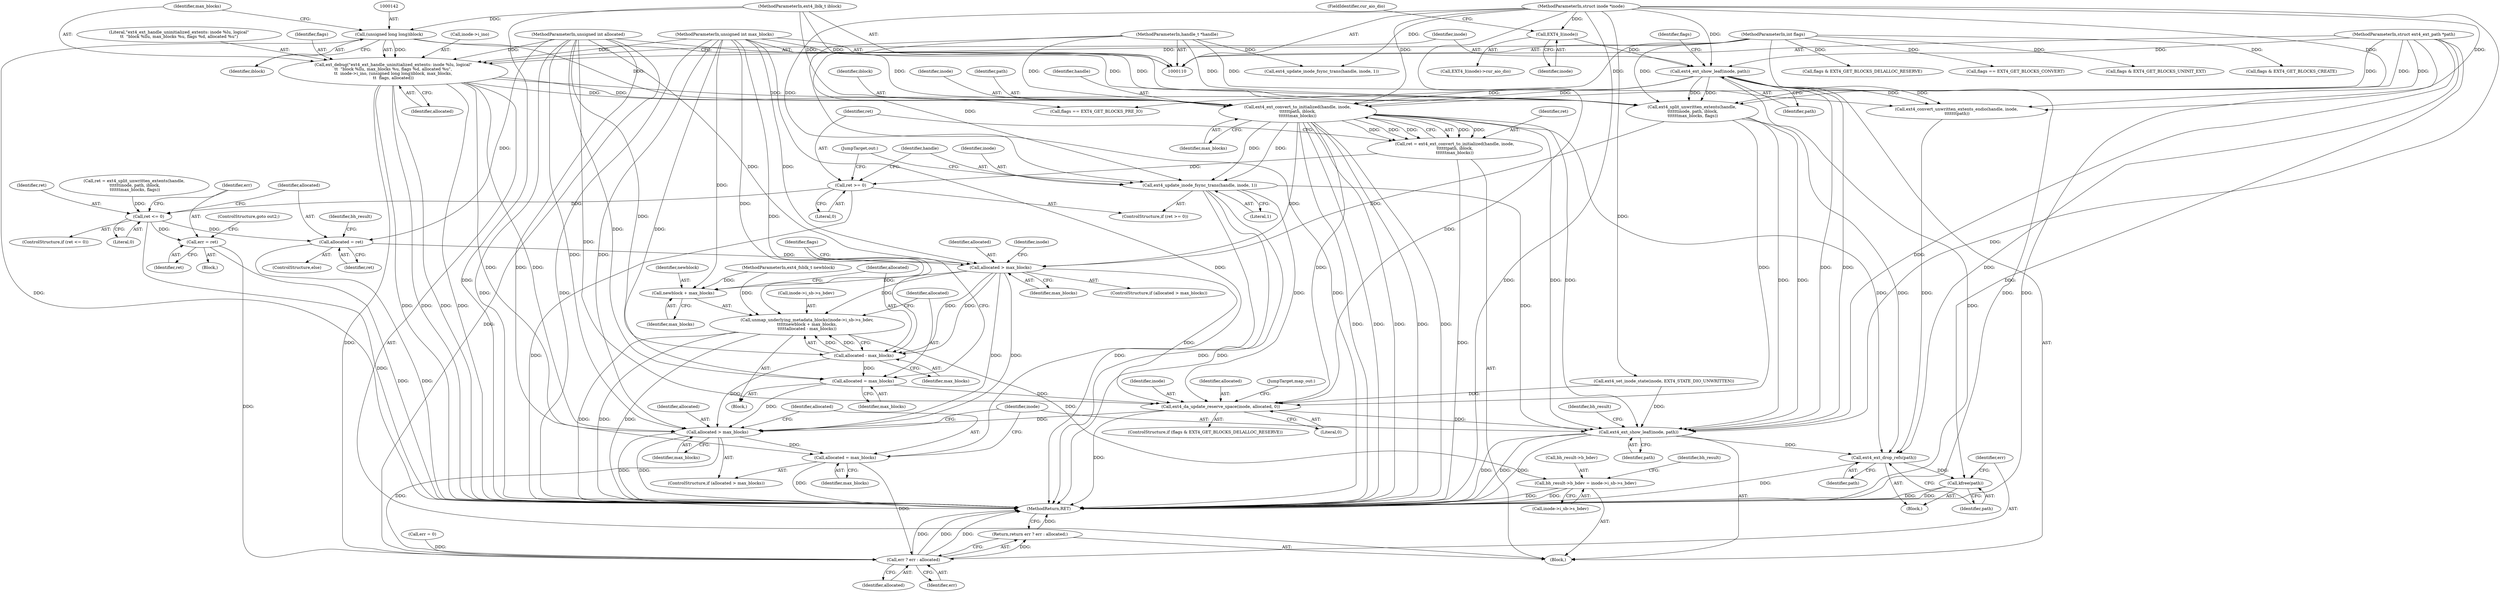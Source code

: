 digraph "0_linux_744692dc059845b2a3022119871846e74d4f6e11_0@pointer" {
"1000213" [label="(Call,ext4_ext_convert_to_initialized(handle, inode,\n\t\t\t\t\t\tpath, iblock,\n\t\t\t\t\t\tmax_blocks))"];
"1000111" [label="(MethodParameterIn,handle_t *handle)"];
"1000147" [label="(Call,ext4_ext_show_leaf(inode, path))"];
"1000133" [label="(Call,EXT4_I(inode))"];
"1000112" [label="(MethodParameterIn,struct inode *inode)"];
"1000115" [label="(MethodParameterIn,struct ext4_ext_path *path)"];
"1000141" [label="(Call,(unsigned long long)iblock)"];
"1000113" [label="(MethodParameterIn,ext4_lblk_t iblock)"];
"1000136" [label="(Call,ext_debug(\"ext4_ext_handle_uninitialized_extents: inode %lu, logical\"\n\t\t  \"block %llu, max_blocks %u, flags %d, allocated %u\",\n\t\t  inode->i_ino, (unsigned long long)iblock, max_blocks,\n\t\t  flags, allocated))"];
"1000114" [label="(MethodParameterIn,unsigned int max_blocks)"];
"1000116" [label="(MethodParameterIn,int flags)"];
"1000117" [label="(MethodParameterIn,unsigned int allocated)"];
"1000211" [label="(Call,ret = ext4_ext_convert_to_initialized(handle, inode,\n\t\t\t\t\t\tpath, iblock,\n\t\t\t\t\t\tmax_blocks))"];
"1000220" [label="(Call,ret >= 0)"];
"1000229" [label="(Call,ret <= 0)"];
"1000233" [label="(Call,err = ret)"];
"1000308" [label="(Call,err ? err : allocated)"];
"1000307" [label="(Return,return err ? err : allocated;)"];
"1000238" [label="(Call,allocated = ret)"];
"1000244" [label="(Call,allocated > max_blocks)"];
"1000248" [label="(Call,unmap_underlying_metadata_blocks(inode->i_sb->s_bdev,\n\t\t\t\t\tnewblock + max_blocks,\n\t\t\t\t\tallocated - max_blocks))"];
"1000285" [label="(Call,bh_result->b_bdev = inode->i_sb->s_bdev)"];
"1000254" [label="(Call,newblock + max_blocks)"];
"1000257" [label="(Call,allocated - max_blocks)"];
"1000260" [label="(Call,allocated = max_blocks)"];
"1000267" [label="(Call,ext4_da_update_reserve_space(inode, allocated, 0))"];
"1000276" [label="(Call,allocated > max_blocks)"];
"1000279" [label="(Call,allocated = max_blocks)"];
"1000282" [label="(Call,ext4_ext_show_leaf(inode, path))"];
"1000303" [label="(Call,ext4_ext_drop_refs(path))"];
"1000305" [label="(Call,kfree(path))"];
"1000223" [label="(Call,ext4_update_inode_fsync_trans(handle, inode, 1))"];
"1000219" [label="(ControlStructure,if (ret >= 0))"];
"1000264" [label="(Call,flags & EXT4_GET_BLOCKS_DELALLOC_RESERVE)"];
"1000211" [label="(Call,ret = ext4_ext_convert_to_initialized(handle, inode,\n\t\t\t\t\t\tpath, iblock,\n\t\t\t\t\t\tmax_blocks))"];
"1000246" [label="(Identifier,max_blocks)"];
"1000251" [label="(Identifier,inode)"];
"1000119" [label="(MethodParameterIn,ext4_fsblk_t newblock)"];
"1000243" [label="(ControlStructure,if (allocated > max_blocks))"];
"1000216" [label="(Identifier,path)"];
"1000132" [label="(Call,EXT4_I(inode)->cur_aio_dio)"];
"1000224" [label="(Identifier,handle)"];
"1000263" [label="(ControlStructure,if (flags & EXT4_GET_BLOCKS_DELALLOC_RESERVE))"];
"1000134" [label="(Identifier,inode)"];
"1000155" [label="(Call,ret = ext4_split_unwritten_extents(handle,\n \t\t\t\t\t\tinode, path, iblock,\n \t\t\t\t\t\tmax_blocks, flags))"];
"1000296" [label="(Identifier,bh_result)"];
"1000289" [label="(Call,inode->i_sb->s_bdev)"];
"1000270" [label="(Literal,0)"];
"1000126" [label="(Call,err = 0)"];
"1000302" [label="(Block,)"];
"1000284" [label="(Identifier,path)"];
"1000177" [label="(Call,flags == EXT4_GET_BLOCKS_CONVERT)"];
"1000231" [label="(Literal,0)"];
"1000138" [label="(Call,inode->i_ino)"];
"1000285" [label="(Call,bh_result->b_bdev = inode->i_sb->s_bdev)"];
"1000225" [label="(Identifier,inode)"];
"1000257" [label="(Call,allocated - max_blocks)"];
"1000112" [label="(MethodParameterIn,struct inode *inode)"];
"1000148" [label="(Identifier,inode)"];
"1000151" [label="(Call,flags == EXT4_GET_BLOCKS_PRE_IO)"];
"1000306" [label="(Identifier,path)"];
"1000269" [label="(Identifier,allocated)"];
"1000149" [label="(Identifier,path)"];
"1000311" [label="(Identifier,allocated)"];
"1000235" [label="(Identifier,ret)"];
"1000212" [label="(Identifier,ret)"];
"1000172" [label="(Call,ext4_set_inode_state(inode, EXT4_STATE_DIO_UNWRITTEN))"];
"1000120" [label="(Block,)"];
"1000283" [label="(Identifier,inode)"];
"1000312" [label="(MethodReturn,RET)"];
"1000115" [label="(MethodParameterIn,struct ext4_ext_path *path)"];
"1000276" [label="(Call,allocated > max_blocks)"];
"1000226" [label="(Literal,1)"];
"1000280" [label="(Identifier,allocated)"];
"1000287" [label="(Identifier,bh_result)"];
"1000248" [label="(Call,unmap_underlying_metadata_blocks(inode->i_sb->s_bdev,\n\t\t\t\t\tnewblock + max_blocks,\n\t\t\t\t\tallocated - max_blocks))"];
"1000136" [label="(Call,ext_debug(\"ext4_ext_handle_uninitialized_extents: inode %lu, logical\"\n\t\t  \"block %llu, max_blocks %u, flags %d, allocated %u\",\n\t\t  inode->i_ino, (unsigned long long)iblock, max_blocks,\n\t\t  flags, allocated))"];
"1000116" [label="(MethodParameterIn,int flags)"];
"1000133" [label="(Call,EXT4_I(inode))"];
"1000275" [label="(ControlStructure,if (allocated > max_blocks))"];
"1000259" [label="(Identifier,max_blocks)"];
"1000197" [label="(Call,flags & EXT4_GET_BLOCKS_UNINIT_EXT)"];
"1000305" [label="(Call,kfree(path))"];
"1000214" [label="(Identifier,handle)"];
"1000217" [label="(Identifier,iblock)"];
"1000255" [label="(Identifier,newblock)"];
"1000267" [label="(Call,ext4_da_update_reserve_space(inode, allocated, 0))"];
"1000183" [label="(Call,ext4_convert_unwritten_extents_endio(handle, inode,\n \t\t\t\t\t\t\tpath))"];
"1000232" [label="(Block,)"];
"1000111" [label="(MethodParameterIn,handle_t *handle)"];
"1000113" [label="(MethodParameterIn,ext4_lblk_t iblock)"];
"1000271" [label="(JumpTarget,map_out:)"];
"1000310" [label="(Identifier,err)"];
"1000254" [label="(Call,newblock + max_blocks)"];
"1000282" [label="(Call,ext4_ext_show_leaf(inode, path))"];
"1000286" [label="(Call,bh_result->b_bdev)"];
"1000307" [label="(Return,return err ? err : allocated;)"];
"1000244" [label="(Call,allocated > max_blocks)"];
"1000281" [label="(Identifier,max_blocks)"];
"1000144" [label="(Identifier,max_blocks)"];
"1000247" [label="(Block,)"];
"1000240" [label="(Identifier,ret)"];
"1000303" [label="(Call,ext4_ext_drop_refs(path))"];
"1000237" [label="(ControlStructure,else)"];
"1000260" [label="(Call,allocated = max_blocks)"];
"1000147" [label="(Call,ext4_ext_show_leaf(inode, path))"];
"1000117" [label="(MethodParameterIn,unsigned int allocated)"];
"1000141" [label="(Call,(unsigned long long)iblock)"];
"1000215" [label="(Identifier,inode)"];
"1000242" [label="(Identifier,bh_result)"];
"1000308" [label="(Call,err ? err : allocated)"];
"1000222" [label="(Literal,0)"];
"1000277" [label="(Identifier,allocated)"];
"1000191" [label="(Call,ext4_update_inode_fsync_trans(handle, inode, 1))"];
"1000227" [label="(JumpTarget,out:)"];
"1000152" [label="(Identifier,flags)"];
"1000239" [label="(Identifier,allocated)"];
"1000137" [label="(Literal,\"ext4_ext_handle_uninitialized_extents: inode %lu, logical\"\n\t\t  \"block %llu, max_blocks %u, flags %d, allocated %u\")"];
"1000221" [label="(Identifier,ret)"];
"1000145" [label="(Identifier,flags)"];
"1000218" [label="(Identifier,max_blocks)"];
"1000213" [label="(Call,ext4_ext_convert_to_initialized(handle, inode,\n\t\t\t\t\t\tpath, iblock,\n\t\t\t\t\t\tmax_blocks))"];
"1000114" [label="(MethodParameterIn,unsigned int max_blocks)"];
"1000265" [label="(Identifier,flags)"];
"1000245" [label="(Identifier,allocated)"];
"1000268" [label="(Identifier,inode)"];
"1000203" [label="(Call,flags & EXT4_GET_BLOCKS_CREATE)"];
"1000258" [label="(Identifier,allocated)"];
"1000230" [label="(Identifier,ret)"];
"1000262" [label="(Identifier,max_blocks)"];
"1000157" [label="(Call,ext4_split_unwritten_extents(handle,\n \t\t\t\t\t\tinode, path, iblock,\n \t\t\t\t\t\tmax_blocks, flags))"];
"1000143" [label="(Identifier,iblock)"];
"1000256" [label="(Identifier,max_blocks)"];
"1000220" [label="(Call,ret >= 0)"];
"1000236" [label="(ControlStructure,goto out2;)"];
"1000135" [label="(FieldIdentifier,cur_aio_dio)"];
"1000233" [label="(Call,err = ret)"];
"1000228" [label="(ControlStructure,if (ret <= 0))"];
"1000304" [label="(Identifier,path)"];
"1000223" [label="(Call,ext4_update_inode_fsync_trans(handle, inode, 1))"];
"1000238" [label="(Call,allocated = ret)"];
"1000261" [label="(Identifier,allocated)"];
"1000278" [label="(Identifier,max_blocks)"];
"1000234" [label="(Identifier,err)"];
"1000146" [label="(Identifier,allocated)"];
"1000279" [label="(Call,allocated = max_blocks)"];
"1000249" [label="(Call,inode->i_sb->s_bdev)"];
"1000229" [label="(Call,ret <= 0)"];
"1000309" [label="(Identifier,err)"];
"1000213" -> "1000211"  [label="AST: "];
"1000213" -> "1000218"  [label="CFG: "];
"1000214" -> "1000213"  [label="AST: "];
"1000215" -> "1000213"  [label="AST: "];
"1000216" -> "1000213"  [label="AST: "];
"1000217" -> "1000213"  [label="AST: "];
"1000218" -> "1000213"  [label="AST: "];
"1000211" -> "1000213"  [label="CFG: "];
"1000213" -> "1000312"  [label="DDG: "];
"1000213" -> "1000312"  [label="DDG: "];
"1000213" -> "1000312"  [label="DDG: "];
"1000213" -> "1000312"  [label="DDG: "];
"1000213" -> "1000312"  [label="DDG: "];
"1000213" -> "1000211"  [label="DDG: "];
"1000213" -> "1000211"  [label="DDG: "];
"1000213" -> "1000211"  [label="DDG: "];
"1000213" -> "1000211"  [label="DDG: "];
"1000213" -> "1000211"  [label="DDG: "];
"1000111" -> "1000213"  [label="DDG: "];
"1000147" -> "1000213"  [label="DDG: "];
"1000147" -> "1000213"  [label="DDG: "];
"1000112" -> "1000213"  [label="DDG: "];
"1000115" -> "1000213"  [label="DDG: "];
"1000141" -> "1000213"  [label="DDG: "];
"1000113" -> "1000213"  [label="DDG: "];
"1000136" -> "1000213"  [label="DDG: "];
"1000114" -> "1000213"  [label="DDG: "];
"1000213" -> "1000223"  [label="DDG: "];
"1000213" -> "1000223"  [label="DDG: "];
"1000213" -> "1000244"  [label="DDG: "];
"1000213" -> "1000267"  [label="DDG: "];
"1000213" -> "1000282"  [label="DDG: "];
"1000213" -> "1000282"  [label="DDG: "];
"1000213" -> "1000303"  [label="DDG: "];
"1000111" -> "1000110"  [label="AST: "];
"1000111" -> "1000312"  [label="DDG: "];
"1000111" -> "1000157"  [label="DDG: "];
"1000111" -> "1000183"  [label="DDG: "];
"1000111" -> "1000191"  [label="DDG: "];
"1000111" -> "1000223"  [label="DDG: "];
"1000147" -> "1000120"  [label="AST: "];
"1000147" -> "1000149"  [label="CFG: "];
"1000148" -> "1000147"  [label="AST: "];
"1000149" -> "1000147"  [label="AST: "];
"1000152" -> "1000147"  [label="CFG: "];
"1000147" -> "1000312"  [label="DDG: "];
"1000133" -> "1000147"  [label="DDG: "];
"1000112" -> "1000147"  [label="DDG: "];
"1000115" -> "1000147"  [label="DDG: "];
"1000147" -> "1000157"  [label="DDG: "];
"1000147" -> "1000157"  [label="DDG: "];
"1000147" -> "1000183"  [label="DDG: "];
"1000147" -> "1000183"  [label="DDG: "];
"1000147" -> "1000282"  [label="DDG: "];
"1000147" -> "1000282"  [label="DDG: "];
"1000133" -> "1000132"  [label="AST: "];
"1000133" -> "1000134"  [label="CFG: "];
"1000134" -> "1000133"  [label="AST: "];
"1000135" -> "1000133"  [label="CFG: "];
"1000112" -> "1000133"  [label="DDG: "];
"1000112" -> "1000110"  [label="AST: "];
"1000112" -> "1000312"  [label="DDG: "];
"1000112" -> "1000157"  [label="DDG: "];
"1000112" -> "1000172"  [label="DDG: "];
"1000112" -> "1000183"  [label="DDG: "];
"1000112" -> "1000191"  [label="DDG: "];
"1000112" -> "1000223"  [label="DDG: "];
"1000112" -> "1000267"  [label="DDG: "];
"1000112" -> "1000282"  [label="DDG: "];
"1000115" -> "1000110"  [label="AST: "];
"1000115" -> "1000312"  [label="DDG: "];
"1000115" -> "1000157"  [label="DDG: "];
"1000115" -> "1000183"  [label="DDG: "];
"1000115" -> "1000282"  [label="DDG: "];
"1000115" -> "1000303"  [label="DDG: "];
"1000115" -> "1000305"  [label="DDG: "];
"1000141" -> "1000136"  [label="AST: "];
"1000141" -> "1000143"  [label="CFG: "];
"1000142" -> "1000141"  [label="AST: "];
"1000143" -> "1000141"  [label="AST: "];
"1000144" -> "1000141"  [label="CFG: "];
"1000141" -> "1000312"  [label="DDG: "];
"1000141" -> "1000136"  [label="DDG: "];
"1000113" -> "1000141"  [label="DDG: "];
"1000141" -> "1000157"  [label="DDG: "];
"1000113" -> "1000110"  [label="AST: "];
"1000113" -> "1000312"  [label="DDG: "];
"1000113" -> "1000157"  [label="DDG: "];
"1000136" -> "1000120"  [label="AST: "];
"1000136" -> "1000146"  [label="CFG: "];
"1000137" -> "1000136"  [label="AST: "];
"1000138" -> "1000136"  [label="AST: "];
"1000144" -> "1000136"  [label="AST: "];
"1000145" -> "1000136"  [label="AST: "];
"1000146" -> "1000136"  [label="AST: "];
"1000148" -> "1000136"  [label="CFG: "];
"1000136" -> "1000312"  [label="DDG: "];
"1000136" -> "1000312"  [label="DDG: "];
"1000136" -> "1000312"  [label="DDG: "];
"1000136" -> "1000312"  [label="DDG: "];
"1000114" -> "1000136"  [label="DDG: "];
"1000116" -> "1000136"  [label="DDG: "];
"1000117" -> "1000136"  [label="DDG: "];
"1000136" -> "1000151"  [label="DDG: "];
"1000136" -> "1000157"  [label="DDG: "];
"1000136" -> "1000276"  [label="DDG: "];
"1000136" -> "1000276"  [label="DDG: "];
"1000136" -> "1000308"  [label="DDG: "];
"1000114" -> "1000110"  [label="AST: "];
"1000114" -> "1000312"  [label="DDG: "];
"1000114" -> "1000157"  [label="DDG: "];
"1000114" -> "1000244"  [label="DDG: "];
"1000114" -> "1000248"  [label="DDG: "];
"1000114" -> "1000254"  [label="DDG: "];
"1000114" -> "1000257"  [label="DDG: "];
"1000114" -> "1000260"  [label="DDG: "];
"1000114" -> "1000276"  [label="DDG: "];
"1000114" -> "1000279"  [label="DDG: "];
"1000116" -> "1000110"  [label="AST: "];
"1000116" -> "1000312"  [label="DDG: "];
"1000116" -> "1000151"  [label="DDG: "];
"1000116" -> "1000157"  [label="DDG: "];
"1000116" -> "1000177"  [label="DDG: "];
"1000116" -> "1000197"  [label="DDG: "];
"1000116" -> "1000203"  [label="DDG: "];
"1000116" -> "1000264"  [label="DDG: "];
"1000117" -> "1000110"  [label="AST: "];
"1000117" -> "1000312"  [label="DDG: "];
"1000117" -> "1000238"  [label="DDG: "];
"1000117" -> "1000244"  [label="DDG: "];
"1000117" -> "1000257"  [label="DDG: "];
"1000117" -> "1000260"  [label="DDG: "];
"1000117" -> "1000267"  [label="DDG: "];
"1000117" -> "1000276"  [label="DDG: "];
"1000117" -> "1000279"  [label="DDG: "];
"1000117" -> "1000308"  [label="DDG: "];
"1000211" -> "1000120"  [label="AST: "];
"1000212" -> "1000211"  [label="AST: "];
"1000221" -> "1000211"  [label="CFG: "];
"1000211" -> "1000312"  [label="DDG: "];
"1000211" -> "1000220"  [label="DDG: "];
"1000220" -> "1000219"  [label="AST: "];
"1000220" -> "1000222"  [label="CFG: "];
"1000221" -> "1000220"  [label="AST: "];
"1000222" -> "1000220"  [label="AST: "];
"1000224" -> "1000220"  [label="CFG: "];
"1000227" -> "1000220"  [label="CFG: "];
"1000220" -> "1000312"  [label="DDG: "];
"1000220" -> "1000229"  [label="DDG: "];
"1000229" -> "1000228"  [label="AST: "];
"1000229" -> "1000231"  [label="CFG: "];
"1000230" -> "1000229"  [label="AST: "];
"1000231" -> "1000229"  [label="AST: "];
"1000234" -> "1000229"  [label="CFG: "];
"1000239" -> "1000229"  [label="CFG: "];
"1000229" -> "1000312"  [label="DDG: "];
"1000155" -> "1000229"  [label="DDG: "];
"1000229" -> "1000233"  [label="DDG: "];
"1000229" -> "1000238"  [label="DDG: "];
"1000233" -> "1000232"  [label="AST: "];
"1000233" -> "1000235"  [label="CFG: "];
"1000234" -> "1000233"  [label="AST: "];
"1000235" -> "1000233"  [label="AST: "];
"1000236" -> "1000233"  [label="CFG: "];
"1000233" -> "1000312"  [label="DDG: "];
"1000233" -> "1000308"  [label="DDG: "];
"1000308" -> "1000307"  [label="AST: "];
"1000308" -> "1000310"  [label="CFG: "];
"1000308" -> "1000311"  [label="CFG: "];
"1000309" -> "1000308"  [label="AST: "];
"1000310" -> "1000308"  [label="AST: "];
"1000311" -> "1000308"  [label="AST: "];
"1000307" -> "1000308"  [label="CFG: "];
"1000308" -> "1000312"  [label="DDG: "];
"1000308" -> "1000312"  [label="DDG: "];
"1000308" -> "1000312"  [label="DDG: "];
"1000308" -> "1000307"  [label="DDG: "];
"1000126" -> "1000308"  [label="DDG: "];
"1000279" -> "1000308"  [label="DDG: "];
"1000276" -> "1000308"  [label="DDG: "];
"1000307" -> "1000120"  [label="AST: "];
"1000312" -> "1000307"  [label="CFG: "];
"1000307" -> "1000312"  [label="DDG: "];
"1000238" -> "1000237"  [label="AST: "];
"1000238" -> "1000240"  [label="CFG: "];
"1000239" -> "1000238"  [label="AST: "];
"1000240" -> "1000238"  [label="AST: "];
"1000242" -> "1000238"  [label="CFG: "];
"1000238" -> "1000312"  [label="DDG: "];
"1000238" -> "1000244"  [label="DDG: "];
"1000244" -> "1000243"  [label="AST: "];
"1000244" -> "1000246"  [label="CFG: "];
"1000245" -> "1000244"  [label="AST: "];
"1000246" -> "1000244"  [label="AST: "];
"1000251" -> "1000244"  [label="CFG: "];
"1000265" -> "1000244"  [label="CFG: "];
"1000157" -> "1000244"  [label="DDG: "];
"1000244" -> "1000248"  [label="DDG: "];
"1000244" -> "1000254"  [label="DDG: "];
"1000244" -> "1000257"  [label="DDG: "];
"1000244" -> "1000257"  [label="DDG: "];
"1000244" -> "1000267"  [label="DDG: "];
"1000244" -> "1000276"  [label="DDG: "];
"1000244" -> "1000276"  [label="DDG: "];
"1000248" -> "1000247"  [label="AST: "];
"1000248" -> "1000257"  [label="CFG: "];
"1000249" -> "1000248"  [label="AST: "];
"1000254" -> "1000248"  [label="AST: "];
"1000257" -> "1000248"  [label="AST: "];
"1000261" -> "1000248"  [label="CFG: "];
"1000248" -> "1000312"  [label="DDG: "];
"1000248" -> "1000312"  [label="DDG: "];
"1000248" -> "1000312"  [label="DDG: "];
"1000119" -> "1000248"  [label="DDG: "];
"1000257" -> "1000248"  [label="DDG: "];
"1000257" -> "1000248"  [label="DDG: "];
"1000248" -> "1000285"  [label="DDG: "];
"1000285" -> "1000120"  [label="AST: "];
"1000285" -> "1000289"  [label="CFG: "];
"1000286" -> "1000285"  [label="AST: "];
"1000289" -> "1000285"  [label="AST: "];
"1000296" -> "1000285"  [label="CFG: "];
"1000285" -> "1000312"  [label="DDG: "];
"1000285" -> "1000312"  [label="DDG: "];
"1000254" -> "1000256"  [label="CFG: "];
"1000255" -> "1000254"  [label="AST: "];
"1000256" -> "1000254"  [label="AST: "];
"1000258" -> "1000254"  [label="CFG: "];
"1000119" -> "1000254"  [label="DDG: "];
"1000257" -> "1000259"  [label="CFG: "];
"1000258" -> "1000257"  [label="AST: "];
"1000259" -> "1000257"  [label="AST: "];
"1000257" -> "1000260"  [label="DDG: "];
"1000257" -> "1000276"  [label="DDG: "];
"1000260" -> "1000247"  [label="AST: "];
"1000260" -> "1000262"  [label="CFG: "];
"1000261" -> "1000260"  [label="AST: "];
"1000262" -> "1000260"  [label="AST: "];
"1000265" -> "1000260"  [label="CFG: "];
"1000260" -> "1000267"  [label="DDG: "];
"1000260" -> "1000276"  [label="DDG: "];
"1000267" -> "1000263"  [label="AST: "];
"1000267" -> "1000270"  [label="CFG: "];
"1000268" -> "1000267"  [label="AST: "];
"1000269" -> "1000267"  [label="AST: "];
"1000270" -> "1000267"  [label="AST: "];
"1000271" -> "1000267"  [label="CFG: "];
"1000267" -> "1000312"  [label="DDG: "];
"1000157" -> "1000267"  [label="DDG: "];
"1000223" -> "1000267"  [label="DDG: "];
"1000172" -> "1000267"  [label="DDG: "];
"1000267" -> "1000276"  [label="DDG: "];
"1000267" -> "1000282"  [label="DDG: "];
"1000276" -> "1000275"  [label="AST: "];
"1000276" -> "1000278"  [label="CFG: "];
"1000277" -> "1000276"  [label="AST: "];
"1000278" -> "1000276"  [label="AST: "];
"1000280" -> "1000276"  [label="CFG: "];
"1000283" -> "1000276"  [label="CFG: "];
"1000276" -> "1000312"  [label="DDG: "];
"1000276" -> "1000312"  [label="DDG: "];
"1000276" -> "1000279"  [label="DDG: "];
"1000279" -> "1000275"  [label="AST: "];
"1000279" -> "1000281"  [label="CFG: "];
"1000280" -> "1000279"  [label="AST: "];
"1000281" -> "1000279"  [label="AST: "];
"1000283" -> "1000279"  [label="CFG: "];
"1000279" -> "1000312"  [label="DDG: "];
"1000282" -> "1000120"  [label="AST: "];
"1000282" -> "1000284"  [label="CFG: "];
"1000283" -> "1000282"  [label="AST: "];
"1000284" -> "1000282"  [label="AST: "];
"1000287" -> "1000282"  [label="CFG: "];
"1000282" -> "1000312"  [label="DDG: "];
"1000282" -> "1000312"  [label="DDG: "];
"1000282" -> "1000312"  [label="DDG: "];
"1000157" -> "1000282"  [label="DDG: "];
"1000157" -> "1000282"  [label="DDG: "];
"1000223" -> "1000282"  [label="DDG: "];
"1000172" -> "1000282"  [label="DDG: "];
"1000282" -> "1000303"  [label="DDG: "];
"1000303" -> "1000302"  [label="AST: "];
"1000303" -> "1000304"  [label="CFG: "];
"1000304" -> "1000303"  [label="AST: "];
"1000306" -> "1000303"  [label="CFG: "];
"1000303" -> "1000312"  [label="DDG: "];
"1000183" -> "1000303"  [label="DDG: "];
"1000157" -> "1000303"  [label="DDG: "];
"1000303" -> "1000305"  [label="DDG: "];
"1000305" -> "1000302"  [label="AST: "];
"1000305" -> "1000306"  [label="CFG: "];
"1000306" -> "1000305"  [label="AST: "];
"1000309" -> "1000305"  [label="CFG: "];
"1000305" -> "1000312"  [label="DDG: "];
"1000305" -> "1000312"  [label="DDG: "];
"1000223" -> "1000219"  [label="AST: "];
"1000223" -> "1000226"  [label="CFG: "];
"1000224" -> "1000223"  [label="AST: "];
"1000225" -> "1000223"  [label="AST: "];
"1000226" -> "1000223"  [label="AST: "];
"1000227" -> "1000223"  [label="CFG: "];
"1000223" -> "1000312"  [label="DDG: "];
"1000223" -> "1000312"  [label="DDG: "];
"1000223" -> "1000312"  [label="DDG: "];
}
